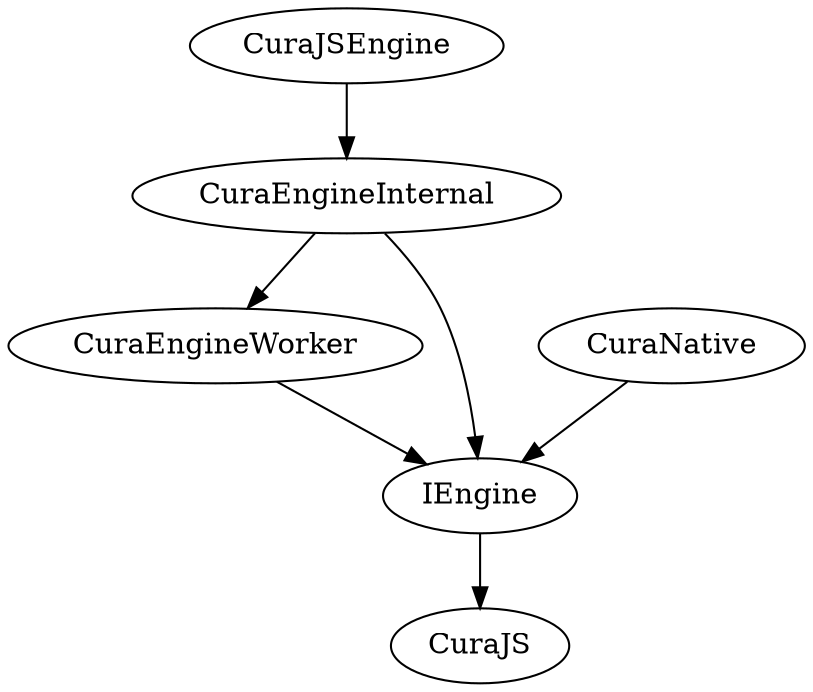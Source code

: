 digraph dependency {
   CuraJSEngine -> CuraEngineInternal;
   CuraEngineInternal -> CuraEngineWorker;

   CuraNative -> IEngine;
   CuraEngineInternal -> IEngine;
   CuraEngineWorker -> IEngine;

   IEngine -> CuraJS;
}
